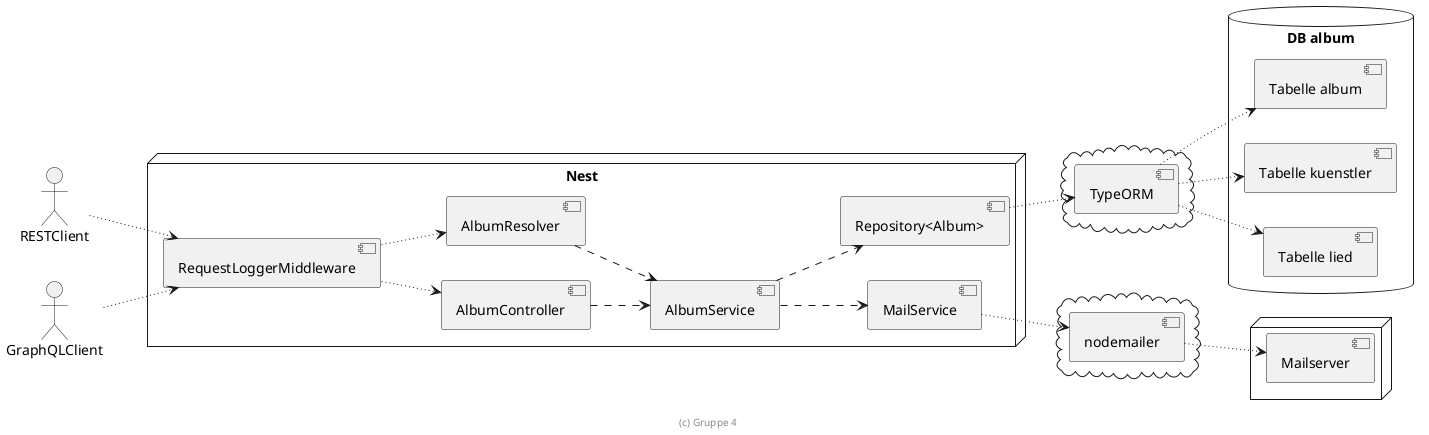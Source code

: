 ' Preview durch <Alt>d

@startuml Komponenten

left to right direction

actor RESTClient
actor GraphQLClient

node "Nest" {
  [RequestLoggerMiddleware]

  [AlbumController]
  [AlbumResolver]

  [AlbumService]

  [Repository<Album>]

  [MailService]
}


cloud {
    [TypeORM]
}

cloud {
    [nodemailer]
}

database "DB album" {
    [Tabelle album]
    [Tabelle kuenstler]
    [Tabelle lied]
}

node {
    [Mailserver]
}

RESTClient ~~> [RequestLoggerMiddleware]
GraphQLClient ~~> [RequestLoggerMiddleware]

[RequestLoggerMiddleware] ~~> [AlbumController]
[RequestLoggerMiddleware] ~~> [AlbumResolver]

[AlbumController] ..> [AlbumService]
[AlbumResolver] ..> [AlbumService]
[AlbumService] ..> [Repository<Album>]

[Repository<Album>] ~~> [TypeORM]
[TypeORM] ~~> [Tabelle album]
[TypeORM] ~~> [Tabelle kuenstler]
[TypeORM] ~~> [Tabelle lied]

[AlbumService] ..> [MailService]
[MailService] ~~> [nodemailer]
[nodemailer] ~~> [Mailserver]

footer (c) Gruppe 4

@enduml
